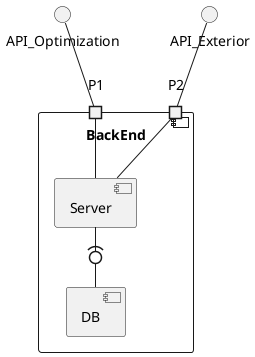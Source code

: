 @startuml 

interface API_Optimization
interface API_Exterior


component "BackEnd" {
    component DB
    component Server
    port P1
    port P2
}

API_Optimization -- P1
API_Exterior -- P2
P1 - Server
P2 - Server
Server -(0- DB

@enduml
